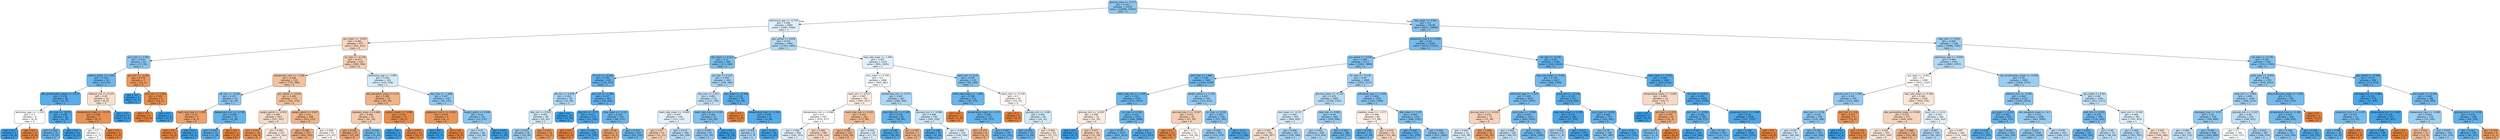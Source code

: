digraph Tree {
node [shape=box, style="filled, rounded", color="black", fontname="helvetica"] ;
edge [fontname="helvetica"] ;
0 [label="glucose_max <= -0.777\ngini = 0.421\nsamples = 21032\nvalue = [10086, 23404]\nclass = 1", fillcolor="#8ec7f0"] ;
1 [label="admission_age <= -0.719\ngini = 0.496\nsamples = 2884\nvalue = [2085, 2506]\nclass = 1", fillcolor="#deeffb"] ;
0 -> 1 [labeldistance=2.5, labelangle=45, headlabel="True"] ;
2 [label="gcs_motor <= -0.874\ngini = 0.481\nsamples = 975\nvalue = [921, 621]\nclass = 0", fillcolor="#f7d6bf"] ;
1 -> 2 ;
3 [label="po2_max <= 1.852\ngini = 0.415\nsamples = 65\nvalue = [27, 65]\nclass = 1", fillcolor="#8bc6f0"] ;
2 -> 3 ;
4 [label="sodium_mean <= 1.163\ngini = 0.335\nsamples = 58\nvalue = [17, 63]\nclass = 1", fillcolor="#6eb7ec"] ;
3 -> 4 ;
5 [label="abs_lymphocytes_mean <= -0.137\ngini = 0.236\nsamples = 48\nvalue = [9, 57]\nclass = 1", fillcolor="#58ace9"] ;
4 -> 5 ;
6 [label="admission_age <= -1.239\ngini = 0.5\nsamples = 6\nvalue = [4, 4]\nclass = 0", fillcolor="#ffffff"] ;
5 -> 6 ;
7 [label="gini = 0.0\nsamples = 3\nvalue = [0, 4]\nclass = 1", fillcolor="#399de5"] ;
6 -> 7 ;
8 [label="gini = 0.0\nsamples = 3\nvalue = [4, 0]\nclass = 0", fillcolor="#e58139"] ;
6 -> 8 ;
9 [label="inr_max <= -0.273\ngini = 0.158\nsamples = 42\nvalue = [5, 53]\nclass = 1", fillcolor="#4ca6e7"] ;
5 -> 9 ;
10 [label="gini = 0.302\nsamples = 21\nvalue = [5, 22]\nclass = 1", fillcolor="#66b3eb"] ;
9 -> 10 ;
11 [label="gini = 0.0\nsamples = 21\nvalue = [0, 31]\nclass = 1", fillcolor="#399de5"] ;
9 -> 11 ;
12 [label="totalco2_min <= 0.122\ngini = 0.49\nsamples = 10\nvalue = [8, 6]\nclass = 0", fillcolor="#f8e0ce"] ;
4 -> 12 ;
13 [label="temperature_mean <= -0.278\ngini = 0.198\nsamples = 7\nvalue = [8, 1]\nclass = 0", fillcolor="#e89152"] ;
12 -> 13 ;
14 [label="gini = 0.5\nsamples = 2\nvalue = [1, 1]\nclass = 0", fillcolor="#ffffff"] ;
13 -> 14 ;
15 [label="gini = 0.0\nsamples = 5\nvalue = [7, 0]\nclass = 0", fillcolor="#e58139"] ;
13 -> 15 ;
16 [label="gini = 0.0\nsamples = 3\nvalue = [0, 5]\nclass = 1", fillcolor="#399de5"] ;
12 -> 16 ;
17 [label="gcs_min <= -3.262\ngini = 0.278\nsamples = 7\nvalue = [10, 2]\nclass = 0", fillcolor="#ea9a61"] ;
3 -> 17 ;
18 [label="gini = 0.0\nsamples = 1\nvalue = [0, 1]\nclass = 1", fillcolor="#399de5"] ;
17 -> 18 ;
19 [label="po2_min <= 5.209\ngini = 0.165\nsamples = 6\nvalue = [10, 1]\nclass = 0", fillcolor="#e88e4d"] ;
17 -> 19 ;
20 [label="gini = 0.0\nsamples = 5\nvalue = [10, 0]\nclass = 0", fillcolor="#e58139"] ;
19 -> 20 ;
21 [label="gini = 0.0\nsamples = 1\nvalue = [0, 1]\nclass = 1", fillcolor="#399de5"] ;
19 -> 21 ;
22 [label="inr_max <= -0.178\ngini = 0.473\nsamples = 910\nvalue = [894, 556]\nclass = 0", fillcolor="#f5cfb4"] ;
2 -> 22 ;
23 [label="baseexcess_max <= -1.548\ngini = 0.449\nsamples = 729\nvalue = [770, 398]\nclass = 0", fillcolor="#f2c29f"] ;
22 -> 23 ;
24 [label="ptt_min <= -0.456\ngini = 0.417\nsamples = 18\nvalue = [8, 19]\nclass = 1", fillcolor="#8cc6f0"] ;
23 -> 24 ;
25 [label="heart_rate_max <= 1.059\ngini = 0.32\nsamples = 5\nvalue = [4, 1]\nclass = 0", fillcolor="#eca06a"] ;
24 -> 25 ;
26 [label="gini = 0.0\nsamples = 4\nvalue = [4, 0]\nclass = 0", fillcolor="#e58139"] ;
25 -> 26 ;
27 [label="gini = 0.0\nsamples = 1\nvalue = [0, 1]\nclass = 1", fillcolor="#399de5"] ;
25 -> 27 ;
28 [label="baseexcess_min <= -0.738\ngini = 0.298\nsamples = 13\nvalue = [4, 18]\nclass = 1", fillcolor="#65b3eb"] ;
24 -> 28 ;
29 [label="gini = 0.245\nsamples = 12\nvalue = [3, 18]\nclass = 1", fillcolor="#5aade9"] ;
28 -> 29 ;
30 [label="gini = 0.0\nsamples = 1\nvalue = [1, 0]\nclass = 0", fillcolor="#e58139"] ;
28 -> 30 ;
31 [label="gcs_verbal <= 0.618\ngini = 0.444\nsamples = 711\nvalue = [762, 379]\nclass = 0", fillcolor="#f2c09b"] ;
23 -> 31 ;
32 [label="weight_admit <= -0.952\ngini = 0.485\nsamples = 263\nvalue = [237, 167]\nclass = 0", fillcolor="#f7dac5"] ;
31 -> 32 ;
33 [label="gini = 0.227\nsamples = 36\nvalue = [40, 6]\nclass = 0", fillcolor="#e99457"] ;
32 -> 33 ;
34 [label="gini = 0.495\nsamples = 227\nvalue = [197, 161]\nclass = 0", fillcolor="#fae8db"] ;
32 -> 34 ;
35 [label="weight_admit <= 0.637\ngini = 0.41\nsamples = 448\nvalue = [525, 212]\nclass = 0", fillcolor="#efb489"] ;
31 -> 35 ;
36 [label="gini = 0.368\nsamples = 357\nvalue = [452, 145]\nclass = 0", fillcolor="#eda979"] ;
35 -> 36 ;
37 [label="gini = 0.499\nsamples = 91\nvalue = [73, 67]\nclass = 0", fillcolor="#fdf5ef"] ;
35 -> 37 ;
38 [label="admission_age <= -1.895\ngini = 0.493\nsamples = 181\nvalue = [124, 158]\nclass = 1", fillcolor="#d4eaf9"] ;
22 -> 38 ;
39 [label="abs_basophils_mean <= 0.16\ngini = 0.408\nsamples = 55\nvalue = [65, 26]\nclass = 0", fillcolor="#efb388"] ;
38 -> 39 ;
40 [label="platelets_mean <= 0.086\ngini = 0.466\nsamples = 42\nvalue = [41, 24]\nclass = 0", fillcolor="#f4cbad"] ;
39 -> 40 ;
41 [label="gini = 0.335\nsamples = 27\nvalue = [37, 10]\nclass = 0", fillcolor="#eca36f"] ;
40 -> 41 ;
42 [label="gini = 0.346\nsamples = 15\nvalue = [4, 14]\nclass = 1", fillcolor="#72b9ec"] ;
40 -> 42 ;
43 [label="sodium_mean <= -0.981\ngini = 0.142\nsamples = 13\nvalue = [24, 2]\nclass = 0", fillcolor="#e78c49"] ;
39 -> 43 ;
44 [label="gini = 0.0\nsamples = 1\nvalue = [0, 1]\nclass = 1", fillcolor="#399de5"] ;
43 -> 44 ;
45 [label="gini = 0.077\nsamples = 12\nvalue = [24, 1]\nclass = 0", fillcolor="#e68641"] ;
43 -> 45 ;
46 [label="sbp_max <= -1.698\ngini = 0.427\nsamples = 126\nvalue = [59, 132]\nclass = 1", fillcolor="#92c9f1"] ;
38 -> 46 ;
47 [label="potassium_min.1 <= -0.821\ngini = 0.245\nsamples = 5\nvalue = [6, 1]\nclass = 0", fillcolor="#e9965a"] ;
46 -> 47 ;
48 [label="gini = 0.0\nsamples = 1\nvalue = [0, 1]\nclass = 1", fillcolor="#399de5"] ;
47 -> 48 ;
49 [label="gini = 0.0\nsamples = 4\nvalue = [6, 0]\nclass = 0", fillcolor="#e58139"] ;
47 -> 49 ;
50 [label="weight_admit <= 0.496\ngini = 0.41\nsamples = 121\nvalue = [53, 131]\nclass = 1", fillcolor="#89c5f0"] ;
46 -> 50 ;
51 [label="gini = 0.47\nsamples = 88\nvalue = [52, 86]\nclass = 1", fillcolor="#b1d8f5"] ;
50 -> 51 ;
52 [label="gini = 0.043\nsamples = 33\nvalue = [1, 45]\nclass = 1", fillcolor="#3d9fe6"] ;
50 -> 52 ;
53 [label="gcs_verbal <= 0.618\ngini = 0.472\nsamples = 1909\nvalue = [1164, 1885]\nclass = 1", fillcolor="#b3daf5"] ;
1 -> 53 ;
54 [label="sbp_mean <= 0.211\ngini = 0.37\nsamples = 689\nvalue = [273, 840]\nclass = 1", fillcolor="#79bded"] ;
53 -> 54 ;
55 [label="inr_min <= -0.454\ngini = 0.293\nsamples = 425\nvalue = [124, 572]\nclass = 1", fillcolor="#64b2eb"] ;
54 -> 55 ;
56 [label="ptt_min <= 0.078\ngini = 0.463\nsamples = 58\nvalue = [32, 56]\nclass = 1", fillcolor="#aad5f4"] ;
55 -> 56 ;
57 [label="dbp_min <= 0.503\ngini = 0.491\nsamples = 48\nvalue = [32, 42]\nclass = 1", fillcolor="#d0e8f9"] ;
56 -> 57 ;
58 [label="gini = 0.437\nsamples = 38\nvalue = [19, 40]\nclass = 1", fillcolor="#97ccf1"] ;
57 -> 58 ;
59 [label="gini = 0.231\nsamples = 10\nvalue = [13, 2]\nclass = 0", fillcolor="#e99457"] ;
57 -> 59 ;
60 [label="gini = 0.0\nsamples = 10\nvalue = [0, 14]\nclass = 1", fillcolor="#399de5"] ;
56 -> 60 ;
61 [label="po2_min <= -0.383\ngini = 0.257\nsamples = 367\nvalue = [92, 516]\nclass = 1", fillcolor="#5caeea"] ;
55 -> 61 ;
62 [label="sbp_min <= -4.73\ngini = 0.157\nsamples = 157\nvalue = [23, 245]\nclass = 1", fillcolor="#4ca6e7"] ;
61 -> 62 ;
63 [label="gini = 0.0\nsamples = 1\nvalue = [2, 0]\nclass = 0", fillcolor="#e58139"] ;
62 -> 63 ;
64 [label="gini = 0.145\nsamples = 156\nvalue = [21, 245]\nclass = 1", fillcolor="#4aa5e7"] ;
62 -> 64 ;
65 [label="mbp_mean <= -2.311\ngini = 0.324\nsamples = 210\nvalue = [69, 271]\nclass = 1", fillcolor="#6bb6ec"] ;
61 -> 65 ;
66 [label="gini = 0.32\nsamples = 3\nvalue = [4, 1]\nclass = 0", fillcolor="#eca06a"] ;
65 -> 66 ;
67 [label="gini = 0.313\nsamples = 207\nvalue = [65, 270]\nclass = 1", fillcolor="#69b5eb"] ;
65 -> 67 ;
68 [label="ph_max <= 0.152\ngini = 0.459\nsamples = 264\nvalue = [149, 268]\nclass = 1", fillcolor="#a7d3f3"] ;
54 -> 68 ;
69 [label="sbp_max <= 1.421\ngini = 0.483\nsamples = 214\nvalue = [137, 199]\nclass = 1", fillcolor="#c1e0f7"] ;
68 -> 69 ;
70 [label="heart_rate_mean <= -0.694\ngini = 0.497\nsamples = 159\nvalue = [115, 135]\nclass = 1", fillcolor="#e2f0fb"] ;
69 -> 70 ;
71 [label="gini = 0.47\nsamples = 53\nvalue = [51, 31]\nclass = 0", fillcolor="#f5ceb1"] ;
70 -> 71 ;
72 [label="gini = 0.472\nsamples = 106\nvalue = [64, 104]\nclass = 1", fillcolor="#b3d9f5"] ;
70 -> 72 ;
73 [label="heart_rate_max <= 0.593\ngini = 0.381\nsamples = 55\nvalue = [22, 64]\nclass = 1", fillcolor="#7dbfee"] ;
69 -> 73 ;
74 [label="gini = 0.428\nsamples = 43\nvalue = [22, 49]\nclass = 1", fillcolor="#92c9f1"] ;
73 -> 74 ;
75 [label="gini = 0.0\nsamples = 12\nvalue = [0, 15]\nclass = 1", fillcolor="#399de5"] ;
73 -> 75 ;
76 [label="bun_mean <= -0.786\ngini = 0.252\nsamples = 50\nvalue = [12, 69]\nclass = 1", fillcolor="#5baeea"] ;
68 -> 76 ;
77 [label="gini = 0.0\nsamples = 3\nvalue = [3, 0]\nclass = 0", fillcolor="#e58139"] ;
76 -> 77 ;
78 [label="temperature_max <= -0.542\ngini = 0.204\nsamples = 47\nvalue = [9, 69]\nclass = 1", fillcolor="#53aae8"] ;
76 -> 78 ;
79 [label="gini = 0.459\nsamples = 8\nvalue = [5, 9]\nclass = 1", fillcolor="#a7d3f3"] ;
78 -> 79 ;
80 [label="gini = 0.117\nsamples = 39\nvalue = [4, 60]\nclass = 1", fillcolor="#46a4e7"] ;
78 -> 80 ;
81 [label="resp_rate_mean <= 1.094\ngini = 0.497\nsamples = 1220\nvalue = [891, 1045]\nclass = 1", fillcolor="#e2f1fb"] ;
53 -> 81 ;
82 [label="bun_mean <= 0.145\ngini = 0.5\nsamples = 1066\nvalue = [822, 861]\nclass = 1", fillcolor="#f6fbfe"] ;
81 -> 82 ;
83 [label="spo2_min <= 0.417\ngini = 0.497\nsamples = 759\nvalue = [642, 557]\nclass = 0", fillcolor="#fceee5"] ;
82 -> 83 ;
84 [label="temperature_min <= 0.486\ngini = 0.5\nsamples = 597\nvalue = [470, 477]\nclass = 1", fillcolor="#fcfeff"] ;
83 -> 84 ;
85 [label="gini = 0.496\nsamples = 409\nvalue = [292, 353]\nclass = 1", fillcolor="#ddeefb"] ;
84 -> 85 ;
86 [label="gini = 0.484\nsamples = 188\nvalue = [178, 124]\nclass = 0", fillcolor="#f7d9c3"] ;
84 -> 86 ;
87 [label="heart_rate_max <= 0.421\ngini = 0.433\nsamples = 162\nvalue = [172, 80]\nclass = 0", fillcolor="#f1bc95"] ;
83 -> 87 ;
88 [label="gini = 0.399\nsamples = 133\nvalue = [155, 59]\nclass = 0", fillcolor="#efb184"] ;
87 -> 88 ;
89 [label="gini = 0.494\nsamples = 29\nvalue = [17, 21]\nclass = 1", fillcolor="#d9ecfa"] ;
87 -> 89 ;
90 [label="baseexcess_min <= 0.073\ngini = 0.467\nsamples = 307\nvalue = [180, 304]\nclass = 1", fillcolor="#aed7f4"] ;
82 -> 90 ;
91 [label="resp_rate_min <= 1.149\ngini = 0.291\nsamples = 62\nvalue = [18, 84]\nclass = 1", fillcolor="#63b2eb"] ;
90 -> 91 ;
92 [label="gini = 0.196\nsamples = 55\nvalue = [10, 81]\nclass = 1", fillcolor="#51a9e8"] ;
91 -> 92 ;
93 [label="gini = 0.397\nsamples = 7\nvalue = [8, 3]\nclass = 0", fillcolor="#efb083"] ;
91 -> 93 ;
94 [label="glucose_min <= -0.998\ngini = 0.488\nsamples = 245\nvalue = [162, 220]\nclass = 1", fillcolor="#cbe5f8"] ;
90 -> 94 ;
95 [label="gini = 0.208\nsamples = 25\nvalue = [4, 30]\nclass = 1", fillcolor="#53aae8"] ;
94 -> 95 ;
96 [label="gini = 0.496\nsamples = 220\nvalue = [158, 190]\nclass = 1", fillcolor="#deeefb"] ;
94 -> 96 ;
97 [label="spo2_min <= 0.12\ngini = 0.397\nsamples = 154\nvalue = [69, 184]\nclass = 1", fillcolor="#83c2ef"] ;
81 -> 97 ;
98 [label="heart_rate_mean <= -1.081\ngini = 0.308\nsamples = 112\nvalue = [36, 153]\nclass = 1", fillcolor="#68b4eb"] ;
97 -> 98 ;
99 [label="gini = 0.0\nsamples = 1\nvalue = [2, 0]\nclass = 0", fillcolor="#e58139"] ;
98 -> 99 ;
100 [label="temperature_mean <= -1.573\ngini = 0.298\nsamples = 111\nvalue = [34, 153]\nclass = 1", fillcolor="#65b3eb"] ;
98 -> 100 ;
101 [label="gini = 0.375\nsamples = 4\nvalue = [3, 1]\nclass = 0", fillcolor="#eeab7b"] ;
100 -> 101 ;
102 [label="gini = 0.281\nsamples = 107\nvalue = [31, 152]\nclass = 1", fillcolor="#61b1ea"] ;
100 -> 102 ;
103 [label="spo2_max <= -0.718\ngini = 0.5\nsamples = 42\nvalue = [33, 31]\nclass = 0", fillcolor="#fdf7f3"] ;
97 -> 103 ;
104 [label="gini = 0.0\nsamples = 6\nvalue = [9, 0]\nclass = 0", fillcolor="#e58139"] ;
103 -> 104 ;
105 [label="glucose_min <= -0.66\ngini = 0.492\nsamples = 36\nvalue = [24, 31]\nclass = 1", fillcolor="#d2e9f9"] ;
103 -> 105 ;
106 [label="gini = 0.291\nsamples = 12\nvalue = [3, 14]\nclass = 1", fillcolor="#63b2eb"] ;
105 -> 106 ;
107 [label="gini = 0.494\nsamples = 24\nvalue = [21, 17]\nclass = 0", fillcolor="#fae7d9"] ;
105 -> 107 ;
108 [label="dbp_mean <= 0.081\ngini = 0.4\nsamples = 18148\nvalue = [8001, 20898]\nclass = 1", fillcolor="#85c3ef"] ;
0 -> 108 [labeldistance=2.5, labelangle=-45, headlabel="False"] ;
109 [label="potassium_max.1 <= 0.085\ngini = 0.36\nsamples = 11000\nvalue = [4103, 13315]\nclass = 1", fillcolor="#76bbed"] ;
108 -> 109 ;
110 [label="gcs_verbal <= 0.618\ngini = 0.398\nsamples = 6711\nvalue = [2902, 7699]\nclass = 1", fillcolor="#84c2ef"] ;
109 -> 110 ;
111 [label="po2_max <= 1.666\ngini = 0.339\nsamples = 3663\nvalue = [1249, 4528]\nclass = 1", fillcolor="#70b8ec"] ;
110 -> 111 ;
112 [label="heart_rate_min <= -2.295\ngini = 0.319\nsamples = 3104\nvalue = [975, 3914]\nclass = 1", fillcolor="#6ab5eb"] ;
111 -> 112 ;
113 [label="glucose_min <= -0.403\ngini = 0.496\nsamples = 32\nvalue = [31, 26]\nclass = 0", fillcolor="#fbebdf"] ;
112 -> 113 ;
114 [label="gini = 0.0\nsamples = 4\nvalue = [0, 7]\nclass = 1", fillcolor="#399de5"] ;
113 -> 114 ;
115 [label="gini = 0.471\nsamples = 28\nvalue = [31, 19]\nclass = 0", fillcolor="#f5ceb2"] ;
113 -> 115 ;
116 [label="inr_max <= 0.106\ngini = 0.314\nsamples = 3072\nvalue = [944, 3888]\nclass = 1", fillcolor="#69b5eb"] ;
112 -> 116 ;
117 [label="gini = 0.339\nsamples = 2457\nvalue = [833, 3015]\nclass = 1", fillcolor="#70b8ec"] ;
116 -> 117 ;
118 [label="gini = 0.2\nsamples = 615\nvalue = [111, 873]\nclass = 1", fillcolor="#52a9e8"] ;
116 -> 118 ;
119 [label="weight_admit <= -1.192\ngini = 0.427\nsamples = 559\nvalue = [274, 614]\nclass = 1", fillcolor="#91c9f1"] ;
111 -> 119 ;
120 [label="glucose_max.2 <= -0.527\ngini = 0.472\nsamples = 50\nvalue = [47, 29]\nclass = 0", fillcolor="#f5cfb3"] ;
119 -> 120 ;
121 [label="gini = 0.1\nsamples = 13\nvalue = [18, 1]\nclass = 0", fillcolor="#e68844"] ;
120 -> 121 ;
122 [label="gini = 0.5\nsamples = 37\nvalue = [29, 28]\nclass = 0", fillcolor="#fefbf8"] ;
120 -> 122 ;
123 [label="inr_max <= 0.201\ngini = 0.403\nsamples = 509\nvalue = [227, 585]\nclass = 1", fillcolor="#86c3ef"] ;
119 -> 123 ;
124 [label="gini = 0.428\nsamples = 442\nvalue = [216, 479]\nclass = 1", fillcolor="#92c9f1"] ;
123 -> 124 ;
125 [label="gini = 0.17\nsamples = 67\nvalue = [11, 106]\nclass = 1", fillcolor="#4ea7e8"] ;
123 -> 125 ;
126 [label="inr_max <= -0.178\ngini = 0.45\nsamples = 3048\nvalue = [1653, 3171]\nclass = 1", fillcolor="#a0d0f3"] ;
110 -> 126 ;
127 [label="glucose_mean <= -0.135\ngini = 0.474\nsamples = 1805\nvalue = [1108, 1762]\nclass = 1", fillcolor="#b6dbf5"] ;
126 -> 127 ;
128 [label="bun_mean <= -0.517\ngini = 0.492\nsamples = 959\nvalue = [669, 856]\nclass = 1", fillcolor="#d4eaf9"] ;
127 -> 128 ;
129 [label="gini = 0.491\nsamples = 392\nvalue = [349, 267]\nclass = 0", fillcolor="#f9e1d0"] ;
128 -> 129 ;
130 [label="gini = 0.456\nsamples = 567\nvalue = [320, 589]\nclass = 1", fillcolor="#a5d2f3"] ;
128 -> 130 ;
131 [label="mbp_max <= 0.081\ngini = 0.44\nsamples = 846\nvalue = [439, 906]\nclass = 1", fillcolor="#99ccf2"] ;
127 -> 131 ;
132 [label="gini = 0.463\nsamples = 658\nvalue = [374, 654]\nclass = 1", fillcolor="#aad5f4"] ;
131 -> 132 ;
133 [label="gini = 0.326\nsamples = 188\nvalue = [65, 252]\nclass = 1", fillcolor="#6cb6ec"] ;
131 -> 133 ;
134 [label="admission_age <= -1.205\ngini = 0.402\nsamples = 1243\nvalue = [545, 1409]\nclass = 1", fillcolor="#86c3ef"] ;
126 -> 134 ;
135 [label="platelets_mean <= -1.277\ngini = 0.498\nsamples = 89\nvalue = [77, 68]\nclass = 0", fillcolor="#fcf0e8"] ;
134 -> 135 ;
136 [label="gini = 0.278\nsamples = 15\nvalue = [4, 20]\nclass = 1", fillcolor="#61b1ea"] ;
135 -> 136 ;
137 [label="gini = 0.479\nsamples = 74\nvalue = [73, 48]\nclass = 0", fillcolor="#f6d4bb"] ;
135 -> 137 ;
138 [label="dbp_mean <= -1.07\ngini = 0.384\nsamples = 1154\nvalue = [468, 1341]\nclass = 1", fillcolor="#7ebfee"] ;
134 -> 138 ;
139 [label="gini = 0.261\nsamples = 213\nvalue = [51, 279]\nclass = 1", fillcolor="#5dafea"] ;
138 -> 139 ;
140 [label="gini = 0.405\nsamples = 941\nvalue = [417, 1062]\nclass = 1", fillcolor="#87c3ef"] ;
138 -> 140 ;
141 [label="inr_min <= -0.135\ngini = 0.29\nsamples = 4289\nvalue = [1201, 5616]\nclass = 1", fillcolor="#63b2eb"] ;
109 -> 141 ;
142 [label="resp_rate_mean <= 0.432\ngini = 0.336\nsamples = 2627\nvalue = [896, 3300]\nclass = 1", fillcolor="#6fb8ec"] ;
141 -> 142 ;
143 [label="admission_age <= -1.472\ngini = 0.363\nsamples = 2010\nvalue = [767, 2451]\nclass = 1", fillcolor="#77bced"] ;
142 -> 143 ;
144 [label="glucose_max.2 <= -0.016\ngini = 0.476\nsamples = 73\nvalue = [75, 48]\nclass = 0", fillcolor="#f6d2b8"] ;
143 -> 144 ;
145 [label="gini = 0.493\nsamples = 41\nvalue = [30, 38]\nclass = 1", fillcolor="#d5eafa"] ;
144 -> 145 ;
146 [label="gini = 0.298\nsamples = 32\nvalue = [45, 10]\nclass = 0", fillcolor="#eb9d65"] ;
144 -> 146 ;
147 [label="pco2_max <= -0.906\ngini = 0.347\nsamples = 1937\nvalue = [692, 2403]\nclass = 1", fillcolor="#72b9ec"] ;
143 -> 147 ;
148 [label="gini = 0.482\nsamples = 106\nvalue = [66, 97]\nclass = 1", fillcolor="#c0e0f7"] ;
147 -> 148 ;
149 [label="gini = 0.336\nsamples = 1831\nvalue = [626, 2306]\nclass = 1", fillcolor="#6fb8ec"] ;
147 -> 149 ;
150 [label="pco2_min <= -0.134\ngini = 0.229\nsamples = 617\nvalue = [129, 849]\nclass = 1", fillcolor="#57ace9"] ;
142 -> 150 ;
151 [label="resp_rate_mean <= 0.478\ngini = 0.131\nsamples = 244\nvalue = [27, 357]\nclass = 1", fillcolor="#48a4e7"] ;
150 -> 151 ;
152 [label="gini = 0.459\nsamples = 9\nvalue = [5, 9]\nclass = 1", fillcolor="#a7d3f3"] ;
151 -> 152 ;
153 [label="gini = 0.112\nsamples = 235\nvalue = [22, 348]\nclass = 1", fillcolor="#46a3e7"] ;
151 -> 153 ;
154 [label="pco2_max <= -0.052\ngini = 0.284\nsamples = 373\nvalue = [102, 492]\nclass = 1", fillcolor="#62b1ea"] ;
150 -> 154 ;
155 [label="gini = 0.39\nsamples = 149\nvalue = [65, 180]\nclass = 1", fillcolor="#80c0ee"] ;
154 -> 155 ;
156 [label="gini = 0.19\nsamples = 224\nvalue = [37, 312]\nclass = 1", fillcolor="#50a9e8"] ;
154 -> 156 ;
157 [label="mbp_mean <= -2.451\ngini = 0.206\nsamples = 1662\nvalue = [305, 2316]\nclass = 1", fillcolor="#53aae8"] ;
141 -> 157 ;
158 [label="temperature_mean <= -2.922\ngini = 0.484\nsamples = 14\nvalue = [10, 7]\nclass = 0", fillcolor="#f7d9c4"] ;
157 -> 158 ;
159 [label="gini = 0.0\nsamples = 4\nvalue = [0, 4]\nclass = 1", fillcolor="#399de5"] ;
158 -> 159 ;
160 [label="ptt_max <= 0.279\ngini = 0.355\nsamples = 10\nvalue = [10, 3]\nclass = 0", fillcolor="#eda774"] ;
158 -> 160 ;
161 [label="gini = 0.375\nsamples = 4\nvalue = [1, 3]\nclass = 1", fillcolor="#7bbeee"] ;
160 -> 161 ;
162 [label="gini = 0.0\nsamples = 6\nvalue = [9, 0]\nclass = 0", fillcolor="#e58139"] ;
160 -> 162 ;
163 [label="inr_max <= 0.012\ngini = 0.201\nsamples = 1648\nvalue = [295, 2309]\nclass = 1", fillcolor="#52aae8"] ;
157 -> 163 ;
164 [label="po2_min <= -0.583\ngini = 0.269\nsamples = 590\nvalue = [148, 777]\nclass = 1", fillcolor="#5fb0ea"] ;
163 -> 164 ;
165 [label="gini = 0.107\nsamples = 176\nvalue = [16, 266]\nclass = 1", fillcolor="#45a3e7"] ;
164 -> 165 ;
166 [label="gini = 0.326\nsamples = 414\nvalue = [132, 511]\nclass = 1", fillcolor="#6cb6ec"] ;
164 -> 166 ;
167 [label="potassium_min.1 <= 5.848\ngini = 0.16\nsamples = 1058\nvalue = [147, 1532]\nclass = 1", fillcolor="#4ca6e7"] ;
163 -> 167 ;
168 [label="gini = 0.156\nsamples = 1056\nvalue = [143, 1532]\nclass = 1", fillcolor="#4ba6e7"] ;
167 -> 168 ;
169 [label="gini = 0.0\nsamples = 2\nvalue = [4, 0]\nclass = 0", fillcolor="#e58139"] ;
167 -> 169 ;
170 [label="mbp_max <= 0.463\ngini = 0.448\nsamples = 7148\nvalue = [3898, 7583]\nclass = 1", fillcolor="#9fcff2"] ;
108 -> 170 ;
171 [label="admission_age <= -0.849\ngini = 0.469\nsamples = 4781\nvalue = [2887, 4797]\nclass = 1", fillcolor="#b0d8f5"] ;
170 -> 171 ;
172 [label="gcs_eyes <= -0.461\ngini = 0.5\nsamples = 1298\nvalue = [1051, 1027]\nclass = 0", fillcolor="#fefcfa"] ;
171 -> 172 ;
173 [label="glucose_min.2 <= 2.296\ngini = 0.432\nsamples = 259\nvalue = [133, 288]\nclass = 1", fillcolor="#94caf1"] ;
172 -> 173 ;
174 [label="sbp_max <= -0.38\ngini = 0.416\nsamples = 250\nvalue = [120, 286]\nclass = 1", fillcolor="#8cc6f0"] ;
173 -> 174 ;
175 [label="gini = 0.49\nsamples = 87\nvalue = [60, 80]\nclass = 1", fillcolor="#cee6f8"] ;
174 -> 175 ;
176 [label="gini = 0.349\nsamples = 163\nvalue = [60, 206]\nclass = 1", fillcolor="#73baed"] ;
174 -> 176 ;
177 [label="po2_min <= -0.8\ngini = 0.231\nsamples = 9\nvalue = [13, 2]\nclass = 0", fillcolor="#e99457"] ;
173 -> 177 ;
178 [label="gini = 0.0\nsamples = 1\nvalue = [0, 1]\nclass = 1", fillcolor="#399de5"] ;
177 -> 178 ;
179 [label="gini = 0.133\nsamples = 8\nvalue = [13, 1]\nclass = 0", fillcolor="#e78b48"] ;
177 -> 179 ;
180 [label="resp_rate_mean <= 0.168\ngini = 0.494\nsamples = 1039\nvalue = [918, 739]\nclass = 0", fillcolor="#fae6d8"] ;
172 -> 180 ;
181 [label="abs_eosinophils_mean <= 0.004\ngini = 0.479\nsamples = 677\nvalue = [649, 429]\nclass = 0", fillcolor="#f6d4bc"] ;
180 -> 181 ;
182 [label="gini = 0.494\nsamples = 505\nvalue = [437, 349]\nclass = 0", fillcolor="#fae6d7"] ;
181 -> 182 ;
183 [label="gini = 0.398\nsamples = 172\nvalue = [212, 80]\nclass = 0", fillcolor="#efb184"] ;
181 -> 183 ;
184 [label="spo2_min <= 0.12\ngini = 0.497\nsamples = 362\nvalue = [269, 310]\nclass = 1", fillcolor="#e5f2fc"] ;
180 -> 184 ;
185 [label="gini = 0.467\nsamples = 158\nvalue = [95, 161]\nclass = 1", fillcolor="#aed7f4"] ;
184 -> 185 ;
186 [label="gini = 0.497\nsamples = 204\nvalue = [174, 149]\nclass = 0", fillcolor="#fbede3"] ;
184 -> 186 ;
187 [label="abs_lymphocytes_mean <= -0.058\ngini = 0.44\nsamples = 3483\nvalue = [1836, 3770]\nclass = 1", fillcolor="#99cdf2"] ;
171 -> 187 ;
188 [label="totalco2_min <= -0.295\ngini = 0.409\nsamples = 2223\nvalue = [1025, 2553]\nclass = 1", fillcolor="#88c4ef"] ;
187 -> 188 ;
189 [label="gcs_eyes <= 0.412\ngini = 0.302\nsamples = 555\nvalue = [162, 713]\nclass = 1", fillcolor="#66b3eb"] ;
188 -> 189 ;
190 [label="gini = 0.239\nsamples = 331\nvalue = [73, 454]\nclass = 1", fillcolor="#59ade9"] ;
189 -> 190 ;
191 [label="gini = 0.381\nsamples = 224\nvalue = [89, 259]\nclass = 1", fillcolor="#7dbfee"] ;
189 -> 191 ;
192 [label="abs_basophils_mean <= -0.1\ngini = 0.435\nsamples = 1668\nvalue = [863, 1840]\nclass = 1", fillcolor="#96cbf1"] ;
188 -> 192 ;
193 [label="gini = 0.415\nsamples = 1250\nvalue = [595, 1428]\nclass = 1", fillcolor="#8bc6f0"] ;
192 -> 193 ;
194 [label="gini = 0.478\nsamples = 418\nvalue = [268, 412]\nclass = 1", fillcolor="#baddf6"] ;
192 -> 194 ;
195 [label="gcs_motor <= 0.26\ngini = 0.48\nsamples = 1260\nvalue = [811, 1217]\nclass = 1", fillcolor="#bddef6"] ;
187 -> 195 ;
196 [label="po2_min <= 0.235\ngini = 0.356\nsamples = 299\nvalue = [110, 364]\nclass = 1", fillcolor="#75bbed"] ;
195 -> 196 ;
197 [label="gini = 0.293\nsamples = 225\nvalue = [64, 295]\nclass = 1", fillcolor="#64b2eb"] ;
196 -> 197 ;
198 [label="gini = 0.48\nsamples = 74\nvalue = [46, 69]\nclass = 1", fillcolor="#bddef6"] ;
196 -> 198 ;
199 [label="spo2_min <= 0.268\ngini = 0.495\nsamples = 961\nvalue = [701, 853]\nclass = 1", fillcolor="#dceefa"] ;
195 -> 199 ;
200 [label="gini = 0.469\nsamples = 587\nvalue = [352, 587]\nclass = 1", fillcolor="#b0d8f5"] ;
199 -> 200 ;
201 [label="gini = 0.491\nsamples = 374\nvalue = [349, 266]\nclass = 0", fillcolor="#f9e1d0"] ;
199 -> 201 ;
202 [label="inr_max <= -0.178\ngini = 0.391\nsamples = 2367\nvalue = [1011, 2786]\nclass = 1", fillcolor="#81c1ee"] ;
170 -> 202 ;
203 [label="pco2_max <= -0.052\ngini = 0.424\nsamples = 1703\nvalue = [839, 1912]\nclass = 1", fillcolor="#90c8f0"] ;
202 -> 203 ;
204 [label="mbp_min <= 1.092\ngini = 0.448\nsamples = 1204\nvalue = [646, 1257]\nclass = 1", fillcolor="#9fcff2"] ;
203 -> 204 ;
205 [label="aniongap_max <= -0.57\ngini = 0.42\nsamples = 728\nvalue = [346, 806]\nclass = 1", fillcolor="#8ec7f0"] ;
204 -> 205 ;
206 [label="gini = 0.482\nsamples = 122\nvalue = [83, 122]\nclass = 1", fillcolor="#c0e0f7"] ;
205 -> 206 ;
207 [label="gini = 0.401\nsamples = 606\nvalue = [263, 684]\nclass = 1", fillcolor="#85c3ef"] ;
205 -> 207 ;
208 [label="glucose_min <= -0.187\ngini = 0.48\nsamples = 476\nvalue = [300, 451]\nclass = 1", fillcolor="#bddef6"] ;
204 -> 208 ;
209 [label="gini = 0.5\nsamples = 169\nvalue = [134, 137]\nclass = 1", fillcolor="#fbfdfe"] ;
208 -> 209 ;
210 [label="gini = 0.452\nsamples = 307\nvalue = [166, 314]\nclass = 1", fillcolor="#a2d1f3"] ;
208 -> 210 ;
211 [label="abs_monocytes_mean <= 1.878\ngini = 0.352\nsamples = 499\nvalue = [193, 655]\nclass = 1", fillcolor="#73baed"] ;
203 -> 211 ;
212 [label="temperature_max <= 0.328\ngini = 0.347\nsamples = 496\nvalue = [188, 655]\nclass = 1", fillcolor="#72b9ec"] ;
211 -> 212 ;
213 [label="gini = 0.398\nsamples = 335\nvalue = [159, 420]\nclass = 1", fillcolor="#84c2ef"] ;
212 -> 213 ;
214 [label="gini = 0.196\nsamples = 161\nvalue = [29, 235]\nclass = 1", fillcolor="#51a9e8"] ;
212 -> 214 ;
215 [label="gini = 0.0\nsamples = 3\nvalue = [5, 0]\nclass = 0", fillcolor="#e58139"] ;
211 -> 215 ;
216 [label="gcs_verbal <= -0.308\ngini = 0.275\nsamples = 664\nvalue = [172, 874]\nclass = 1", fillcolor="#60b0ea"] ;
202 -> 216 ;
217 [label="aniongap_min <= -0.964\ngini = 0.153\nsamples = 278\nvalue = [37, 406]\nclass = 1", fillcolor="#4ba6e7"] ;
216 -> 217 ;
218 [label="potassium_min.1 <= 2.075\ngini = 0.357\nsamples = 31\nvalue = [13, 43]\nclass = 1", fillcolor="#75bbed"] ;
217 -> 218 ;
219 [label="gini = 0.286\nsamples = 30\nvalue = [9, 43]\nclass = 1", fillcolor="#62b2ea"] ;
218 -> 219 ;
220 [label="gini = 0.0\nsamples = 1\nvalue = [4, 0]\nclass = 0", fillcolor="#e58139"] ;
218 -> 220 ;
221 [label="temperature_min <= 2.487\ngini = 0.116\nsamples = 247\nvalue = [24, 363]\nclass = 1", fillcolor="#46a3e7"] ;
217 -> 221 ;
222 [label="gini = 0.108\nsamples = 246\nvalue = [22, 363]\nclass = 1", fillcolor="#45a3e7"] ;
221 -> 222 ;
223 [label="gini = 0.0\nsamples = 1\nvalue = [2, 0]\nclass = 0", fillcolor="#e58139"] ;
221 -> 223 ;
224 [label="bun_mean <= -0.345\ngini = 0.348\nsamples = 386\nvalue = [135, 468]\nclass = 1", fillcolor="#72b9ec"] ;
216 -> 224 ;
225 [label="baseexcess_max <= -0.488\ngini = 0.444\nsamples = 138\nvalue = [70, 140]\nclass = 1", fillcolor="#9ccef2"] ;
224 -> 225 ;
226 [label="gini = 0.432\nsamples = 12\nvalue = [13, 6]\nclass = 0", fillcolor="#f1bb94"] ;
225 -> 226 ;
227 [label="gini = 0.419\nsamples = 126\nvalue = [57, 134]\nclass = 1", fillcolor="#8dc7f0"] ;
225 -> 227 ;
228 [label="glucose_min.2 <= 3.416\ngini = 0.276\nsamples = 248\nvalue = [65, 328]\nclass = 1", fillcolor="#60b0ea"] ;
224 -> 228 ;
229 [label="gini = 0.262\nsamples = 244\nvalue = [60, 327]\nclass = 1", fillcolor="#5dafea"] ;
228 -> 229 ;
230 [label="gini = 0.278\nsamples = 4\nvalue = [5, 1]\nclass = 0", fillcolor="#ea9a61"] ;
228 -> 230 ;
}